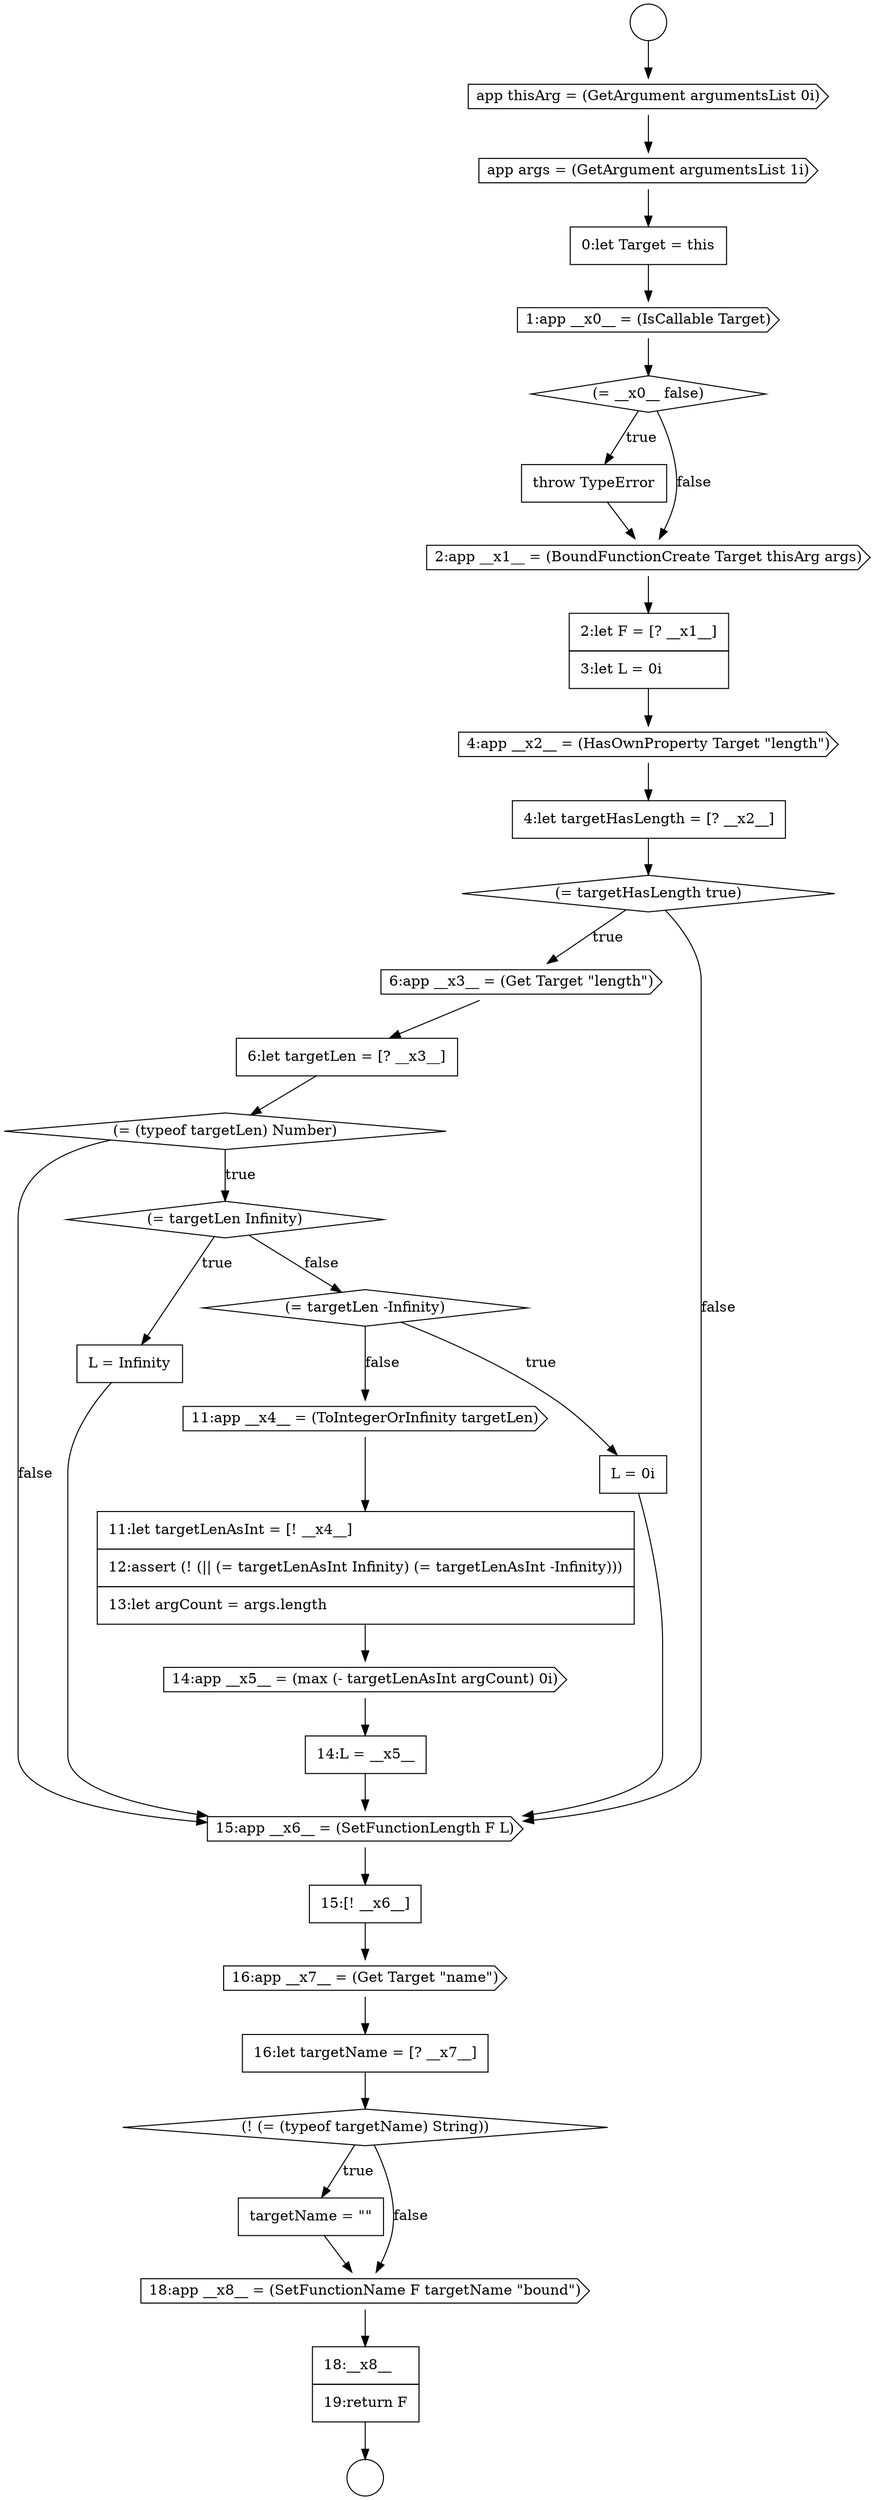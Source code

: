 digraph {
  node0 [shape=circle label=" " color="black" fillcolor="white" style=filled]
  node5 [shape=cds, label=<<font color="black">1:app __x0__ = (IsCallable Target)</font>> color="black" fillcolor="white" style=filled]
  node10 [shape=cds, label=<<font color="black">4:app __x2__ = (HasOwnProperty Target &quot;length&quot;)</font>> color="black" fillcolor="white" style=filled]
  node14 [shape=none, margin=0, label=<<font color="black">
    <table border="0" cellborder="1" cellspacing="0" cellpadding="10">
      <tr><td align="left">6:let targetLen = [? __x3__]</td></tr>
    </table>
  </font>> color="black" fillcolor="white" style=filled]
  node1 [shape=circle label=" " color="black" fillcolor="white" style=filled]
  node6 [shape=diamond, label=<<font color="black">(= __x0__ false)</font>> color="black" fillcolor="white" style=filled]
  node9 [shape=none, margin=0, label=<<font color="black">
    <table border="0" cellborder="1" cellspacing="0" cellpadding="10">
      <tr><td align="left">2:let F = [? __x1__]</td></tr>
      <tr><td align="left">3:let L = 0i</td></tr>
    </table>
  </font>> color="black" fillcolor="white" style=filled]
  node13 [shape=cds, label=<<font color="black">6:app __x3__ = (Get Target &quot;length&quot;)</font>> color="black" fillcolor="white" style=filled]
  node2 [shape=cds, label=<<font color="black">app thisArg = (GetArgument argumentsList 0i)</font>> color="black" fillcolor="white" style=filled]
  node17 [shape=none, margin=0, label=<<font color="black">
    <table border="0" cellborder="1" cellspacing="0" cellpadding="10">
      <tr><td align="left">L = Infinity</td></tr>
    </table>
  </font>> color="black" fillcolor="white" style=filled]
  node12 [shape=diamond, label=<<font color="black">(= targetHasLength true)</font>> color="black" fillcolor="white" style=filled]
  node7 [shape=none, margin=0, label=<<font color="black">
    <table border="0" cellborder="1" cellspacing="0" cellpadding="10">
      <tr><td align="left">throw TypeError</td></tr>
    </table>
  </font>> color="black" fillcolor="white" style=filled]
  node3 [shape=cds, label=<<font color="black">app args = (GetArgument argumentsList 1i)</font>> color="black" fillcolor="white" style=filled]
  node18 [shape=diamond, label=<<font color="black">(= targetLen -Infinity)</font>> color="black" fillcolor="white" style=filled]
  node11 [shape=none, margin=0, label=<<font color="black">
    <table border="0" cellborder="1" cellspacing="0" cellpadding="10">
      <tr><td align="left">4:let targetHasLength = [? __x2__]</td></tr>
    </table>
  </font>> color="black" fillcolor="white" style=filled]
  node8 [shape=cds, label=<<font color="black">2:app __x1__ = (BoundFunctionCreate Target thisArg args)</font>> color="black" fillcolor="white" style=filled]
  node4 [shape=none, margin=0, label=<<font color="black">
    <table border="0" cellborder="1" cellspacing="0" cellpadding="10">
      <tr><td align="left">0:let Target = this</td></tr>
    </table>
  </font>> color="black" fillcolor="white" style=filled]
  node15 [shape=diamond, label=<<font color="black">(= (typeof targetLen) Number)</font>> color="black" fillcolor="white" style=filled]
  node24 [shape=cds, label=<<font color="black">15:app __x6__ = (SetFunctionLength F L)</font>> color="black" fillcolor="white" style=filled]
  node25 [shape=none, margin=0, label=<<font color="black">
    <table border="0" cellborder="1" cellspacing="0" cellpadding="10">
      <tr><td align="left">15:[! __x6__]</td></tr>
    </table>
  </font>> color="black" fillcolor="white" style=filled]
  node20 [shape=cds, label=<<font color="black">11:app __x4__ = (ToIntegerOrInfinity targetLen)</font>> color="black" fillcolor="white" style=filled]
  node29 [shape=none, margin=0, label=<<font color="black">
    <table border="0" cellborder="1" cellspacing="0" cellpadding="10">
      <tr><td align="left">targetName = &quot;&quot;</td></tr>
    </table>
  </font>> color="black" fillcolor="white" style=filled]
  node28 [shape=diamond, label=<<font color="black">(! (= (typeof targetName) String))</font>> color="black" fillcolor="white" style=filled]
  node21 [shape=none, margin=0, label=<<font color="black">
    <table border="0" cellborder="1" cellspacing="0" cellpadding="10">
      <tr><td align="left">11:let targetLenAsInt = [! __x4__]</td></tr>
      <tr><td align="left">12:assert (! (|| (= targetLenAsInt Infinity) (= targetLenAsInt -Infinity)))</td></tr>
      <tr><td align="left">13:let argCount = args.length</td></tr>
    </table>
  </font>> color="black" fillcolor="white" style=filled]
  node22 [shape=cds, label=<<font color="black">14:app __x5__ = (max (- targetLenAsInt argCount) 0i)</font>> color="black" fillcolor="white" style=filled]
  node27 [shape=none, margin=0, label=<<font color="black">
    <table border="0" cellborder="1" cellspacing="0" cellpadding="10">
      <tr><td align="left">16:let targetName = [? __x7__]</td></tr>
    </table>
  </font>> color="black" fillcolor="white" style=filled]
  node16 [shape=diamond, label=<<font color="black">(= targetLen Infinity)</font>> color="black" fillcolor="white" style=filled]
  node31 [shape=none, margin=0, label=<<font color="black">
    <table border="0" cellborder="1" cellspacing="0" cellpadding="10">
      <tr><td align="left">18:__x8__</td></tr>
      <tr><td align="left">19:return F</td></tr>
    </table>
  </font>> color="black" fillcolor="white" style=filled]
  node26 [shape=cds, label=<<font color="black">16:app __x7__ = (Get Target &quot;name&quot;)</font>> color="black" fillcolor="white" style=filled]
  node23 [shape=none, margin=0, label=<<font color="black">
    <table border="0" cellborder="1" cellspacing="0" cellpadding="10">
      <tr><td align="left">14:L = __x5__</td></tr>
    </table>
  </font>> color="black" fillcolor="white" style=filled]
  node30 [shape=cds, label=<<font color="black">18:app __x8__ = (SetFunctionName F targetName &quot;bound&quot;)</font>> color="black" fillcolor="white" style=filled]
  node19 [shape=none, margin=0, label=<<font color="black">
    <table border="0" cellborder="1" cellspacing="0" cellpadding="10">
      <tr><td align="left">L = 0i</td></tr>
    </table>
  </font>> color="black" fillcolor="white" style=filled]
  node29 -> node30 [ color="black"]
  node17 -> node24 [ color="black"]
  node2 -> node3 [ color="black"]
  node11 -> node12 [ color="black"]
  node15 -> node16 [label=<<font color="black">true</font>> color="black"]
  node15 -> node24 [label=<<font color="black">false</font>> color="black"]
  node0 -> node2 [ color="black"]
  node9 -> node10 [ color="black"]
  node27 -> node28 [ color="black"]
  node26 -> node27 [ color="black"]
  node4 -> node5 [ color="black"]
  node18 -> node19 [label=<<font color="black">true</font>> color="black"]
  node18 -> node20 [label=<<font color="black">false</font>> color="black"]
  node5 -> node6 [ color="black"]
  node3 -> node4 [ color="black"]
  node6 -> node7 [label=<<font color="black">true</font>> color="black"]
  node6 -> node8 [label=<<font color="black">false</font>> color="black"]
  node7 -> node8 [ color="black"]
  node19 -> node24 [ color="black"]
  node13 -> node14 [ color="black"]
  node31 -> node1 [ color="black"]
  node22 -> node23 [ color="black"]
  node23 -> node24 [ color="black"]
  node14 -> node15 [ color="black"]
  node30 -> node31 [ color="black"]
  node28 -> node29 [label=<<font color="black">true</font>> color="black"]
  node28 -> node30 [label=<<font color="black">false</font>> color="black"]
  node10 -> node11 [ color="black"]
  node16 -> node17 [label=<<font color="black">true</font>> color="black"]
  node16 -> node18 [label=<<font color="black">false</font>> color="black"]
  node12 -> node13 [label=<<font color="black">true</font>> color="black"]
  node12 -> node24 [label=<<font color="black">false</font>> color="black"]
  node25 -> node26 [ color="black"]
  node8 -> node9 [ color="black"]
  node21 -> node22 [ color="black"]
  node20 -> node21 [ color="black"]
  node24 -> node25 [ color="black"]
}
